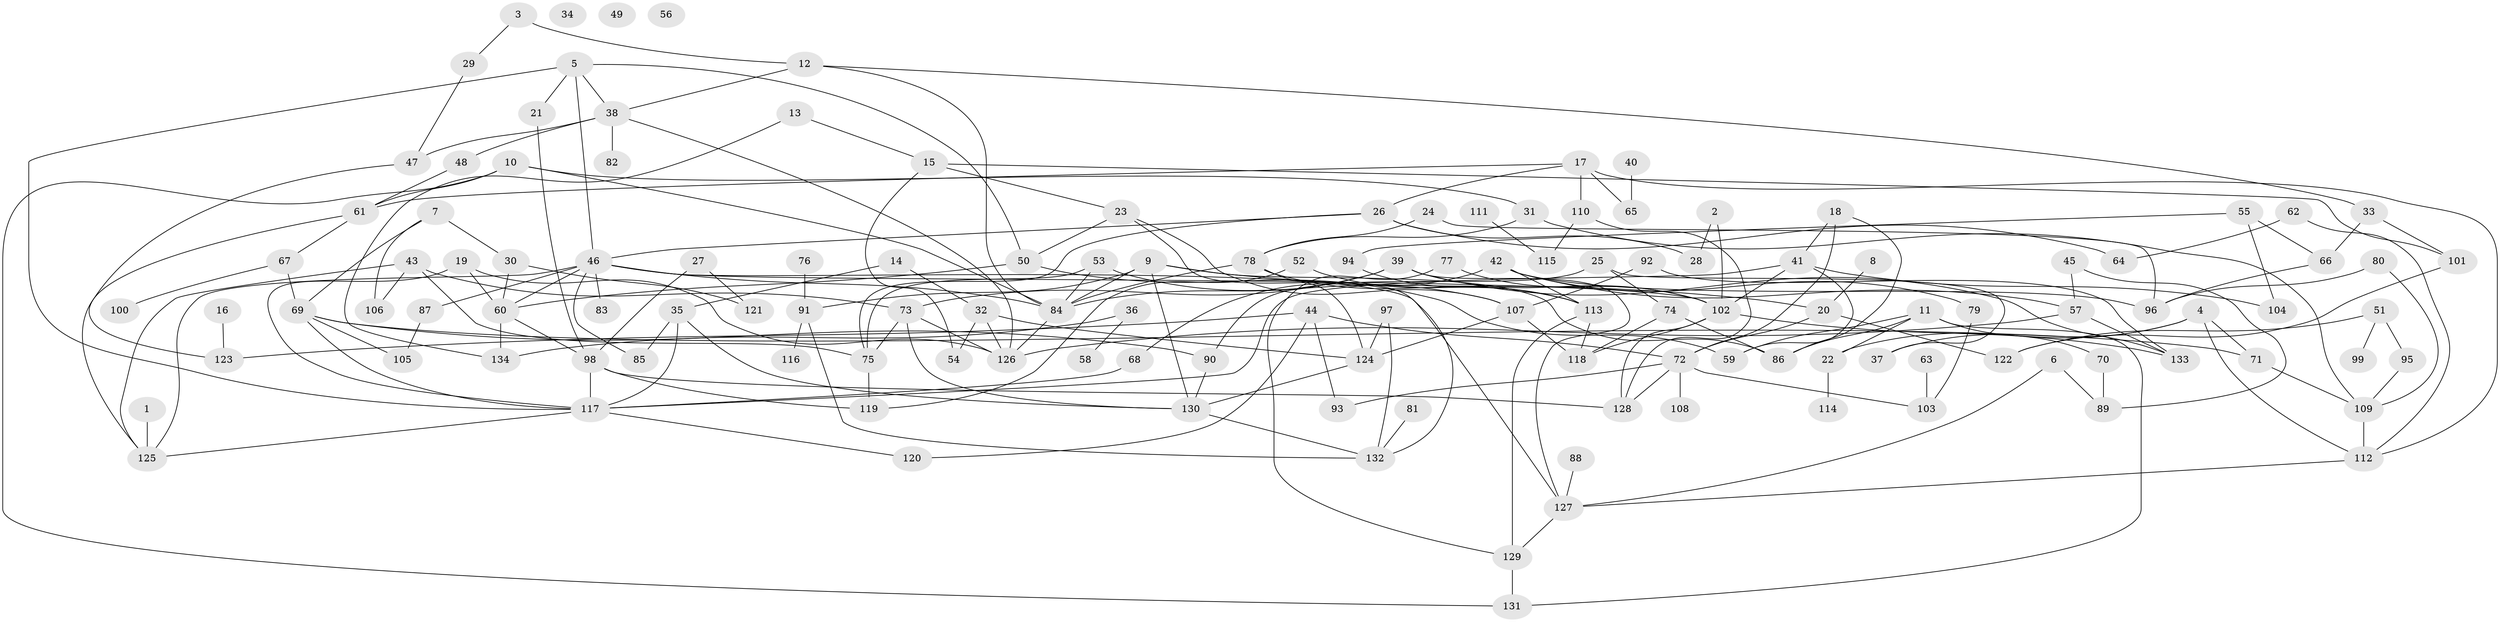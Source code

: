 // Generated by graph-tools (version 1.1) at 2025/33/03/09/25 02:33:59]
// undirected, 134 vertices, 214 edges
graph export_dot {
graph [start="1"]
  node [color=gray90,style=filled];
  1;
  2;
  3;
  4;
  5;
  6;
  7;
  8;
  9;
  10;
  11;
  12;
  13;
  14;
  15;
  16;
  17;
  18;
  19;
  20;
  21;
  22;
  23;
  24;
  25;
  26;
  27;
  28;
  29;
  30;
  31;
  32;
  33;
  34;
  35;
  36;
  37;
  38;
  39;
  40;
  41;
  42;
  43;
  44;
  45;
  46;
  47;
  48;
  49;
  50;
  51;
  52;
  53;
  54;
  55;
  56;
  57;
  58;
  59;
  60;
  61;
  62;
  63;
  64;
  65;
  66;
  67;
  68;
  69;
  70;
  71;
  72;
  73;
  74;
  75;
  76;
  77;
  78;
  79;
  80;
  81;
  82;
  83;
  84;
  85;
  86;
  87;
  88;
  89;
  90;
  91;
  92;
  93;
  94;
  95;
  96;
  97;
  98;
  99;
  100;
  101;
  102;
  103;
  104;
  105;
  106;
  107;
  108;
  109;
  110;
  111;
  112;
  113;
  114;
  115;
  116;
  117;
  118;
  119;
  120;
  121;
  122;
  123;
  124;
  125;
  126;
  127;
  128;
  129;
  130;
  131;
  132;
  133;
  134;
  1 -- 125;
  2 -- 28;
  2 -- 102;
  3 -- 12;
  3 -- 29;
  4 -- 22;
  4 -- 37;
  4 -- 71;
  4 -- 112;
  5 -- 21;
  5 -- 38;
  5 -- 46;
  5 -- 50;
  5 -- 117;
  6 -- 89;
  6 -- 127;
  7 -- 30;
  7 -- 69;
  7 -- 106;
  8 -- 20;
  9 -- 20;
  9 -- 84;
  9 -- 86;
  9 -- 91;
  9 -- 130;
  10 -- 31;
  10 -- 61;
  10 -- 84;
  10 -- 131;
  11 -- 22;
  11 -- 59;
  11 -- 70;
  11 -- 86;
  11 -- 131;
  12 -- 33;
  12 -- 38;
  12 -- 84;
  13 -- 15;
  13 -- 134;
  14 -- 32;
  14 -- 35;
  15 -- 23;
  15 -- 54;
  15 -- 101;
  16 -- 123;
  17 -- 26;
  17 -- 61;
  17 -- 65;
  17 -- 110;
  17 -- 112;
  18 -- 41;
  18 -- 72;
  18 -- 86;
  19 -- 60;
  19 -- 117;
  19 -- 126;
  20 -- 72;
  20 -- 122;
  21 -- 98;
  22 -- 114;
  23 -- 50;
  23 -- 107;
  23 -- 132;
  24 -- 78;
  24 -- 96;
  25 -- 37;
  25 -- 74;
  25 -- 90;
  26 -- 28;
  26 -- 46;
  26 -- 64;
  26 -- 75;
  27 -- 98;
  27 -- 121;
  29 -- 47;
  30 -- 60;
  30 -- 121;
  31 -- 78;
  31 -- 109;
  32 -- 54;
  32 -- 124;
  32 -- 126;
  33 -- 66;
  33 -- 101;
  35 -- 85;
  35 -- 117;
  35 -- 130;
  36 -- 58;
  36 -- 134;
  38 -- 47;
  38 -- 48;
  38 -- 82;
  38 -- 126;
  39 -- 73;
  39 -- 84;
  39 -- 102;
  39 -- 127;
  39 -- 133;
  40 -- 65;
  41 -- 59;
  41 -- 102;
  41 -- 104;
  41 -- 117;
  42 -- 57;
  42 -- 68;
  42 -- 79;
  42 -- 96;
  42 -- 113;
  43 -- 73;
  43 -- 75;
  43 -- 106;
  43 -- 125;
  44 -- 72;
  44 -- 93;
  44 -- 120;
  44 -- 123;
  45 -- 57;
  45 -- 89;
  46 -- 60;
  46 -- 83;
  46 -- 84;
  46 -- 85;
  46 -- 87;
  46 -- 102;
  46 -- 125;
  46 -- 127;
  47 -- 123;
  48 -- 61;
  50 -- 59;
  50 -- 60;
  51 -- 95;
  51 -- 99;
  51 -- 122;
  52 -- 113;
  52 -- 119;
  53 -- 75;
  53 -- 84;
  53 -- 107;
  55 -- 66;
  55 -- 94;
  55 -- 104;
  57 -- 126;
  57 -- 133;
  60 -- 98;
  60 -- 134;
  61 -- 67;
  61 -- 125;
  62 -- 64;
  62 -- 112;
  63 -- 103;
  66 -- 96;
  67 -- 69;
  67 -- 100;
  68 -- 117;
  69 -- 71;
  69 -- 90;
  69 -- 105;
  69 -- 117;
  70 -- 89;
  71 -- 109;
  72 -- 93;
  72 -- 103;
  72 -- 108;
  72 -- 128;
  73 -- 75;
  73 -- 126;
  73 -- 130;
  74 -- 86;
  74 -- 118;
  75 -- 119;
  76 -- 91;
  77 -- 102;
  77 -- 129;
  78 -- 84;
  78 -- 113;
  78 -- 124;
  79 -- 103;
  80 -- 96;
  80 -- 109;
  81 -- 132;
  84 -- 126;
  87 -- 105;
  88 -- 127;
  90 -- 130;
  91 -- 116;
  91 -- 132;
  92 -- 107;
  92 -- 133;
  94 -- 113;
  95 -- 109;
  97 -- 124;
  97 -- 132;
  98 -- 117;
  98 -- 119;
  98 -- 128;
  101 -- 122;
  102 -- 118;
  102 -- 128;
  102 -- 133;
  107 -- 118;
  107 -- 124;
  109 -- 112;
  110 -- 115;
  110 -- 128;
  111 -- 115;
  112 -- 127;
  113 -- 118;
  113 -- 129;
  117 -- 120;
  117 -- 125;
  124 -- 130;
  127 -- 129;
  129 -- 131;
  130 -- 132;
}
